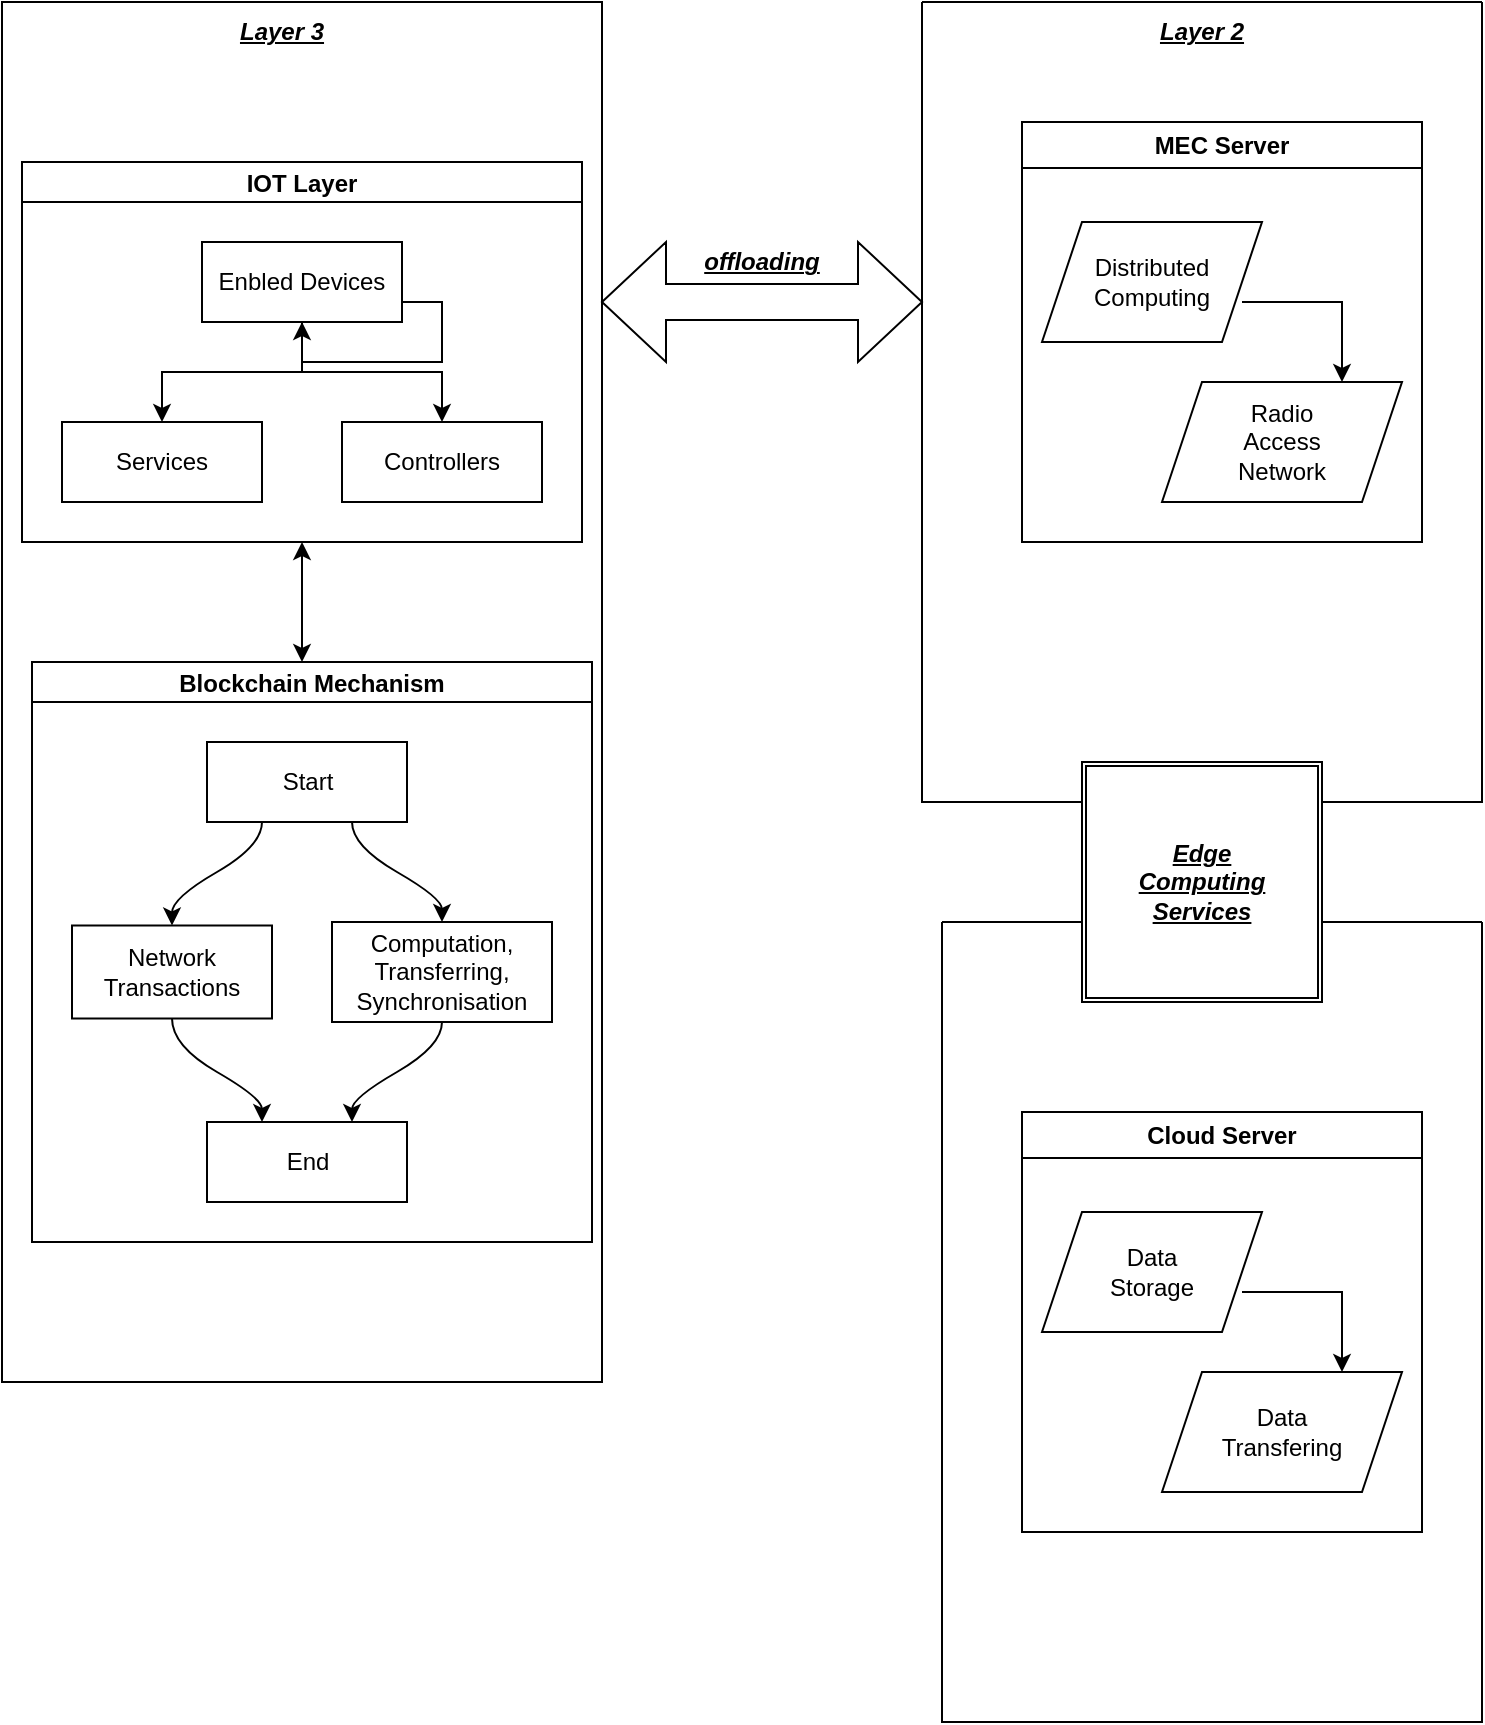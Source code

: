 <mxfile version="20.6.2" type="github">
  <diagram id="C5RBs43oDa-KdzZeNtuy" name="Page-1">
    <mxGraphModel dx="1038" dy="539" grid="1" gridSize="10" guides="1" tooltips="1" connect="1" arrows="1" fold="1" page="1" pageScale="1" pageWidth="827" pageHeight="1169" math="0" shadow="0">
      <root>
        <mxCell id="WIyWlLk6GJQsqaUBKTNV-0" />
        <mxCell id="WIyWlLk6GJQsqaUBKTNV-1" parent="WIyWlLk6GJQsqaUBKTNV-0" />
        <mxCell id="AayKa3QTp6J-LigZ_Bfz-1" value="" style="rounded=0;whiteSpace=wrap;html=1;direction=south;" parent="WIyWlLk6GJQsqaUBKTNV-1" vertex="1">
          <mxGeometry x="50" y="100" width="300" height="690" as="geometry" />
        </mxCell>
        <mxCell id="AayKa3QTp6J-LigZ_Bfz-2" value="IOT Layer" style="swimlane;startSize=20;horizontal=1;childLayout=treeLayout;horizontalTree=0;resizable=0;containerType=tree;" parent="WIyWlLk6GJQsqaUBKTNV-1" vertex="1">
          <mxGeometry x="60" y="180" width="280" height="190" as="geometry" />
        </mxCell>
        <mxCell id="AayKa3QTp6J-LigZ_Bfz-3" value="Enbled Devices" style="whiteSpace=wrap;html=1;" parent="AayKa3QTp6J-LigZ_Bfz-2" vertex="1">
          <mxGeometry x="90" y="40" width="100" height="40" as="geometry" />
        </mxCell>
        <mxCell id="AayKa3QTp6J-LigZ_Bfz-4" value="Services" style="whiteSpace=wrap;html=1;" parent="AayKa3QTp6J-LigZ_Bfz-2" vertex="1">
          <mxGeometry x="20" y="130" width="100" height="40" as="geometry" />
        </mxCell>
        <mxCell id="AayKa3QTp6J-LigZ_Bfz-5" value="" style="edgeStyle=elbowEdgeStyle;elbow=vertical;html=1;rounded=0;" parent="AayKa3QTp6J-LigZ_Bfz-2" source="AayKa3QTp6J-LigZ_Bfz-3" target="AayKa3QTp6J-LigZ_Bfz-4" edge="1">
          <mxGeometry relative="1" as="geometry" />
        </mxCell>
        <mxCell id="AayKa3QTp6J-LigZ_Bfz-6" value="Controllers" style="whiteSpace=wrap;html=1;" parent="AayKa3QTp6J-LigZ_Bfz-2" vertex="1">
          <mxGeometry x="160" y="130" width="100" height="40" as="geometry" />
        </mxCell>
        <mxCell id="AayKa3QTp6J-LigZ_Bfz-7" value="" style="edgeStyle=elbowEdgeStyle;elbow=vertical;html=1;rounded=0;" parent="AayKa3QTp6J-LigZ_Bfz-2" source="AayKa3QTp6J-LigZ_Bfz-3" target="AayKa3QTp6J-LigZ_Bfz-6" edge="1">
          <mxGeometry relative="1" as="geometry" />
        </mxCell>
        <mxCell id="AayKa3QTp6J-LigZ_Bfz-8" style="edgeStyle=orthogonalEdgeStyle;rounded=0;orthogonalLoop=1;jettySize=auto;html=1;exitX=1;exitY=0.75;exitDx=0;exitDy=0;" parent="AayKa3QTp6J-LigZ_Bfz-2" source="AayKa3QTp6J-LigZ_Bfz-3" target="AayKa3QTp6J-LigZ_Bfz-3" edge="1">
          <mxGeometry relative="1" as="geometry" />
        </mxCell>
        <mxCell id="AayKa3QTp6J-LigZ_Bfz-9" value="Blockchain Mechanism" style="swimlane;startSize=20;horizontal=1;childLayout=flowLayout;flowOrientation=north;resizable=0;interRankCellSpacing=50;containerType=tree;" parent="WIyWlLk6GJQsqaUBKTNV-1" vertex="1">
          <mxGeometry x="65" y="430" width="280" height="290" as="geometry" />
        </mxCell>
        <mxCell id="AayKa3QTp6J-LigZ_Bfz-10" value="Start" style="whiteSpace=wrap;html=1;" parent="AayKa3QTp6J-LigZ_Bfz-9" vertex="1">
          <mxGeometry x="87.5" y="40" width="100" height="40" as="geometry" />
        </mxCell>
        <mxCell id="AayKa3QTp6J-LigZ_Bfz-11" value="Network Transactions" style="whiteSpace=wrap;html=1;" parent="AayKa3QTp6J-LigZ_Bfz-9" vertex="1">
          <mxGeometry x="20" y="131.75" width="100" height="46.5" as="geometry" />
        </mxCell>
        <mxCell id="AayKa3QTp6J-LigZ_Bfz-12" value="" style="html=1;curved=1;rounded=0;noEdgeStyle=1;orthogonal=1;" parent="AayKa3QTp6J-LigZ_Bfz-9" source="AayKa3QTp6J-LigZ_Bfz-10" target="AayKa3QTp6J-LigZ_Bfz-11" edge="1">
          <mxGeometry relative="1" as="geometry">
            <Array as="points">
              <mxPoint x="115" y="92" />
              <mxPoint x="70" y="118" />
            </Array>
          </mxGeometry>
        </mxCell>
        <mxCell id="AayKa3QTp6J-LigZ_Bfz-13" value="Computation, Transferring, Synchronisation" style="whiteSpace=wrap;html=1;" parent="AayKa3QTp6J-LigZ_Bfz-9" vertex="1">
          <mxGeometry x="150" y="130" width="110" height="50" as="geometry" />
        </mxCell>
        <mxCell id="AayKa3QTp6J-LigZ_Bfz-14" value="" style="html=1;curved=1;rounded=0;noEdgeStyle=1;orthogonal=1;" parent="AayKa3QTp6J-LigZ_Bfz-9" source="AayKa3QTp6J-LigZ_Bfz-10" target="AayKa3QTp6J-LigZ_Bfz-13" edge="1">
          <mxGeometry relative="1" as="geometry">
            <Array as="points">
              <mxPoint x="160" y="92" />
              <mxPoint x="205" y="118" />
            </Array>
          </mxGeometry>
        </mxCell>
        <mxCell id="AayKa3QTp6J-LigZ_Bfz-15" value="End" style="whiteSpace=wrap;html=1;" parent="AayKa3QTp6J-LigZ_Bfz-9" vertex="1">
          <mxGeometry x="87.5" y="230" width="100" height="40" as="geometry" />
        </mxCell>
        <mxCell id="AayKa3QTp6J-LigZ_Bfz-16" value="" style="html=1;curved=1;rounded=0;noEdgeStyle=1;orthogonal=1;" parent="AayKa3QTp6J-LigZ_Bfz-9" source="AayKa3QTp6J-LigZ_Bfz-11" target="AayKa3QTp6J-LigZ_Bfz-15" edge="1">
          <mxGeometry relative="1" as="geometry">
            <Array as="points">
              <mxPoint x="70" y="192" />
              <mxPoint x="115" y="218" />
            </Array>
          </mxGeometry>
        </mxCell>
        <mxCell id="AayKa3QTp6J-LigZ_Bfz-17" value="" style="html=1;curved=1;rounded=0;noEdgeStyle=1;orthogonal=1;" parent="AayKa3QTp6J-LigZ_Bfz-9" source="AayKa3QTp6J-LigZ_Bfz-13" target="AayKa3QTp6J-LigZ_Bfz-15" edge="1">
          <mxGeometry relative="1" as="geometry">
            <Array as="points">
              <mxPoint x="205" y="192" />
              <mxPoint x="160" y="218" />
            </Array>
          </mxGeometry>
        </mxCell>
        <mxCell id="AayKa3QTp6J-LigZ_Bfz-18" value="Layer 3" style="text;html=1;strokeColor=none;fillColor=none;align=center;verticalAlign=middle;whiteSpace=wrap;rounded=0;fontStyle=7" parent="WIyWlLk6GJQsqaUBKTNV-1" vertex="1">
          <mxGeometry x="70" y="100" width="240" height="30" as="geometry" />
        </mxCell>
        <mxCell id="AayKa3QTp6J-LigZ_Bfz-19" value="" style="endArrow=classic;startArrow=classic;html=1;rounded=0;entryX=0.5;entryY=1;entryDx=0;entryDy=0;" parent="WIyWlLk6GJQsqaUBKTNV-1" target="AayKa3QTp6J-LigZ_Bfz-2" edge="1">
          <mxGeometry width="50" height="50" relative="1" as="geometry">
            <mxPoint x="200" y="430" as="sourcePoint" />
            <mxPoint x="220" y="370" as="targetPoint" />
            <Array as="points">
              <mxPoint x="200" y="400" />
            </Array>
          </mxGeometry>
        </mxCell>
        <mxCell id="AayKa3QTp6J-LigZ_Bfz-25" value="" style="swimlane;startSize=0;" parent="WIyWlLk6GJQsqaUBKTNV-1" vertex="1">
          <mxGeometry x="510" y="100" width="280" height="400" as="geometry" />
        </mxCell>
        <mxCell id="AayKa3QTp6J-LigZ_Bfz-26" value="&lt;b&gt;&lt;i&gt;&lt;u&gt;Layer 2&lt;/u&gt;&lt;/i&gt;&lt;/b&gt;" style="text;html=1;strokeColor=none;fillColor=none;align=center;verticalAlign=middle;whiteSpace=wrap;rounded=0;" parent="AayKa3QTp6J-LigZ_Bfz-25" vertex="1">
          <mxGeometry x="110" width="60" height="30" as="geometry" />
        </mxCell>
        <mxCell id="AayKa3QTp6J-LigZ_Bfz-27" value="MEC Server" style="swimlane;whiteSpace=wrap;html=1;" parent="AayKa3QTp6J-LigZ_Bfz-25" vertex="1">
          <mxGeometry x="50" y="60" width="200" height="210" as="geometry" />
        </mxCell>
        <mxCell id="AayKa3QTp6J-LigZ_Bfz-29" value="" style="shape=parallelogram;perimeter=parallelogramPerimeter;whiteSpace=wrap;html=1;fixedSize=1;" parent="AayKa3QTp6J-LigZ_Bfz-27" vertex="1">
          <mxGeometry x="10" y="50" width="110" height="60" as="geometry" />
        </mxCell>
        <mxCell id="AayKa3QTp6J-LigZ_Bfz-30" value="Distributed Computing" style="text;html=1;strokeColor=none;fillColor=none;align=center;verticalAlign=middle;whiteSpace=wrap;rounded=0;" parent="AayKa3QTp6J-LigZ_Bfz-27" vertex="1">
          <mxGeometry x="35" y="65" width="60" height="30" as="geometry" />
        </mxCell>
        <mxCell id="AayKa3QTp6J-LigZ_Bfz-31" value="" style="edgeStyle=segmentEdgeStyle;endArrow=classic;html=1;rounded=0;" parent="AayKa3QTp6J-LigZ_Bfz-27" edge="1">
          <mxGeometry width="50" height="50" relative="1" as="geometry">
            <mxPoint x="110" y="90" as="sourcePoint" />
            <mxPoint x="160" y="130" as="targetPoint" />
            <Array as="points">
              <mxPoint x="160" y="90" />
            </Array>
          </mxGeometry>
        </mxCell>
        <mxCell id="AayKa3QTp6J-LigZ_Bfz-33" value="" style="shape=parallelogram;perimeter=parallelogramPerimeter;whiteSpace=wrap;html=1;fixedSize=1;labelBackgroundColor=none;labelBorderColor=none;" parent="AayKa3QTp6J-LigZ_Bfz-27" vertex="1">
          <mxGeometry x="70" y="130" width="120" height="60" as="geometry" />
        </mxCell>
        <mxCell id="AayKa3QTp6J-LigZ_Bfz-34" value="Radio Access Network" style="text;html=1;strokeColor=none;fillColor=none;align=center;verticalAlign=middle;whiteSpace=wrap;rounded=0;labelBackgroundColor=none;labelBorderColor=none;" parent="AayKa3QTp6J-LigZ_Bfz-27" vertex="1">
          <mxGeometry x="100" y="145" width="60" height="30" as="geometry" />
        </mxCell>
        <mxCell id="AayKa3QTp6J-LigZ_Bfz-28" value="" style="shape=doubleArrow;whiteSpace=wrap;html=1;labelBackgroundColor=none;labelBorderColor=none;" parent="WIyWlLk6GJQsqaUBKTNV-1" vertex="1">
          <mxGeometry x="350" y="220" width="160" height="60" as="geometry" />
        </mxCell>
        <mxCell id="AayKa3QTp6J-LigZ_Bfz-32" value="&lt;b&gt;&lt;i&gt;&lt;u&gt;offloading&lt;/u&gt;&lt;/i&gt;&lt;/b&gt;" style="text;html=1;strokeColor=none;fillColor=none;align=center;verticalAlign=middle;whiteSpace=wrap;rounded=0;" parent="WIyWlLk6GJQsqaUBKTNV-1" vertex="1">
          <mxGeometry x="400" y="215" width="60" height="30" as="geometry" />
        </mxCell>
        <mxCell id="Dxvohs8K9Onk_g1CbgQr-0" value="" style="swimlane;startSize=0;" vertex="1" parent="WIyWlLk6GJQsqaUBKTNV-1">
          <mxGeometry x="520" y="560" width="270" height="400" as="geometry" />
        </mxCell>
        <mxCell id="Dxvohs8K9Onk_g1CbgQr-1" value="&lt;b&gt;&lt;i&gt;&lt;u&gt;Layer 3&lt;/u&gt;&lt;/i&gt;&lt;/b&gt;" style="text;html=1;strokeColor=none;fillColor=none;align=center;verticalAlign=middle;whiteSpace=wrap;rounded=0;" vertex="1" parent="Dxvohs8K9Onk_g1CbgQr-0">
          <mxGeometry x="110" y="10" width="60" height="30" as="geometry" />
        </mxCell>
        <mxCell id="Dxvohs8K9Onk_g1CbgQr-2" value="Cloud Server" style="swimlane;whiteSpace=wrap;html=1;" vertex="1" parent="Dxvohs8K9Onk_g1CbgQr-0">
          <mxGeometry x="40" y="95" width="200" height="210" as="geometry" />
        </mxCell>
        <mxCell id="Dxvohs8K9Onk_g1CbgQr-3" value="" style="shape=parallelogram;perimeter=parallelogramPerimeter;whiteSpace=wrap;html=1;fixedSize=1;" vertex="1" parent="Dxvohs8K9Onk_g1CbgQr-2">
          <mxGeometry x="10" y="50" width="110" height="60" as="geometry" />
        </mxCell>
        <mxCell id="Dxvohs8K9Onk_g1CbgQr-4" value="Data Storage" style="text;html=1;strokeColor=none;fillColor=none;align=center;verticalAlign=middle;whiteSpace=wrap;rounded=0;" vertex="1" parent="Dxvohs8K9Onk_g1CbgQr-2">
          <mxGeometry x="35" y="65" width="60" height="30" as="geometry" />
        </mxCell>
        <mxCell id="Dxvohs8K9Onk_g1CbgQr-5" value="" style="edgeStyle=segmentEdgeStyle;endArrow=classic;html=1;rounded=0;" edge="1" parent="Dxvohs8K9Onk_g1CbgQr-2">
          <mxGeometry width="50" height="50" relative="1" as="geometry">
            <mxPoint x="110" y="90" as="sourcePoint" />
            <mxPoint x="160" y="130" as="targetPoint" />
            <Array as="points">
              <mxPoint x="160" y="90" />
            </Array>
          </mxGeometry>
        </mxCell>
        <mxCell id="Dxvohs8K9Onk_g1CbgQr-6" value="" style="shape=parallelogram;perimeter=parallelogramPerimeter;whiteSpace=wrap;html=1;fixedSize=1;labelBackgroundColor=none;labelBorderColor=none;" vertex="1" parent="Dxvohs8K9Onk_g1CbgQr-2">
          <mxGeometry x="70" y="130" width="120" height="60" as="geometry" />
        </mxCell>
        <mxCell id="Dxvohs8K9Onk_g1CbgQr-7" value="Data Transfering" style="text;html=1;strokeColor=none;fillColor=none;align=center;verticalAlign=middle;whiteSpace=wrap;rounded=0;labelBackgroundColor=none;labelBorderColor=none;" vertex="1" parent="Dxvohs8K9Onk_g1CbgQr-2">
          <mxGeometry x="100" y="145" width="60" height="30" as="geometry" />
        </mxCell>
        <mxCell id="Dxvohs8K9Onk_g1CbgQr-10" value="" style="endArrow=classic;startArrow=classic;html=1;rounded=0;entryX=0.5;entryY=1;entryDx=0;entryDy=0;exitX=0.5;exitY=0;exitDx=0;exitDy=0;" edge="1" parent="WIyWlLk6GJQsqaUBKTNV-1" source="Dxvohs8K9Onk_g1CbgQr-1" target="AayKa3QTp6J-LigZ_Bfz-25">
          <mxGeometry width="50" height="50" relative="1" as="geometry">
            <mxPoint x="210" y="440" as="sourcePoint" />
            <mxPoint x="210" y="380" as="targetPoint" />
            <Array as="points" />
          </mxGeometry>
        </mxCell>
        <mxCell id="Dxvohs8K9Onk_g1CbgQr-11" value="" style="shape=ext;double=1;whiteSpace=wrap;html=1;aspect=fixed;labelBackgroundColor=none;labelBorderColor=none;" vertex="1" parent="WIyWlLk6GJQsqaUBKTNV-1">
          <mxGeometry x="590" y="480" width="120" height="120" as="geometry" />
        </mxCell>
        <mxCell id="Dxvohs8K9Onk_g1CbgQr-12" value="Edge Computing&lt;br&gt;Services" style="text;html=1;strokeColor=none;fillColor=none;align=center;verticalAlign=middle;whiteSpace=wrap;rounded=0;labelBackgroundColor=none;labelBorderColor=none;fontStyle=7" vertex="1" parent="WIyWlLk6GJQsqaUBKTNV-1">
          <mxGeometry x="620" y="525" width="60" height="30" as="geometry" />
        </mxCell>
      </root>
    </mxGraphModel>
  </diagram>
</mxfile>
